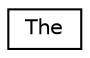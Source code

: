 digraph "Graphical Class Hierarchy"
{
 // LATEX_PDF_SIZE
  edge [fontname="Helvetica",fontsize="10",labelfontname="Helvetica",labelfontsize="10"];
  node [fontname="Helvetica",fontsize="10",shape=record];
  rankdir="LR";
  Node0 [label="The",height=0.2,width=0.4,color="black", fillcolor="white", style="filled",URL="$class_the.html",tooltip=" "];
}
